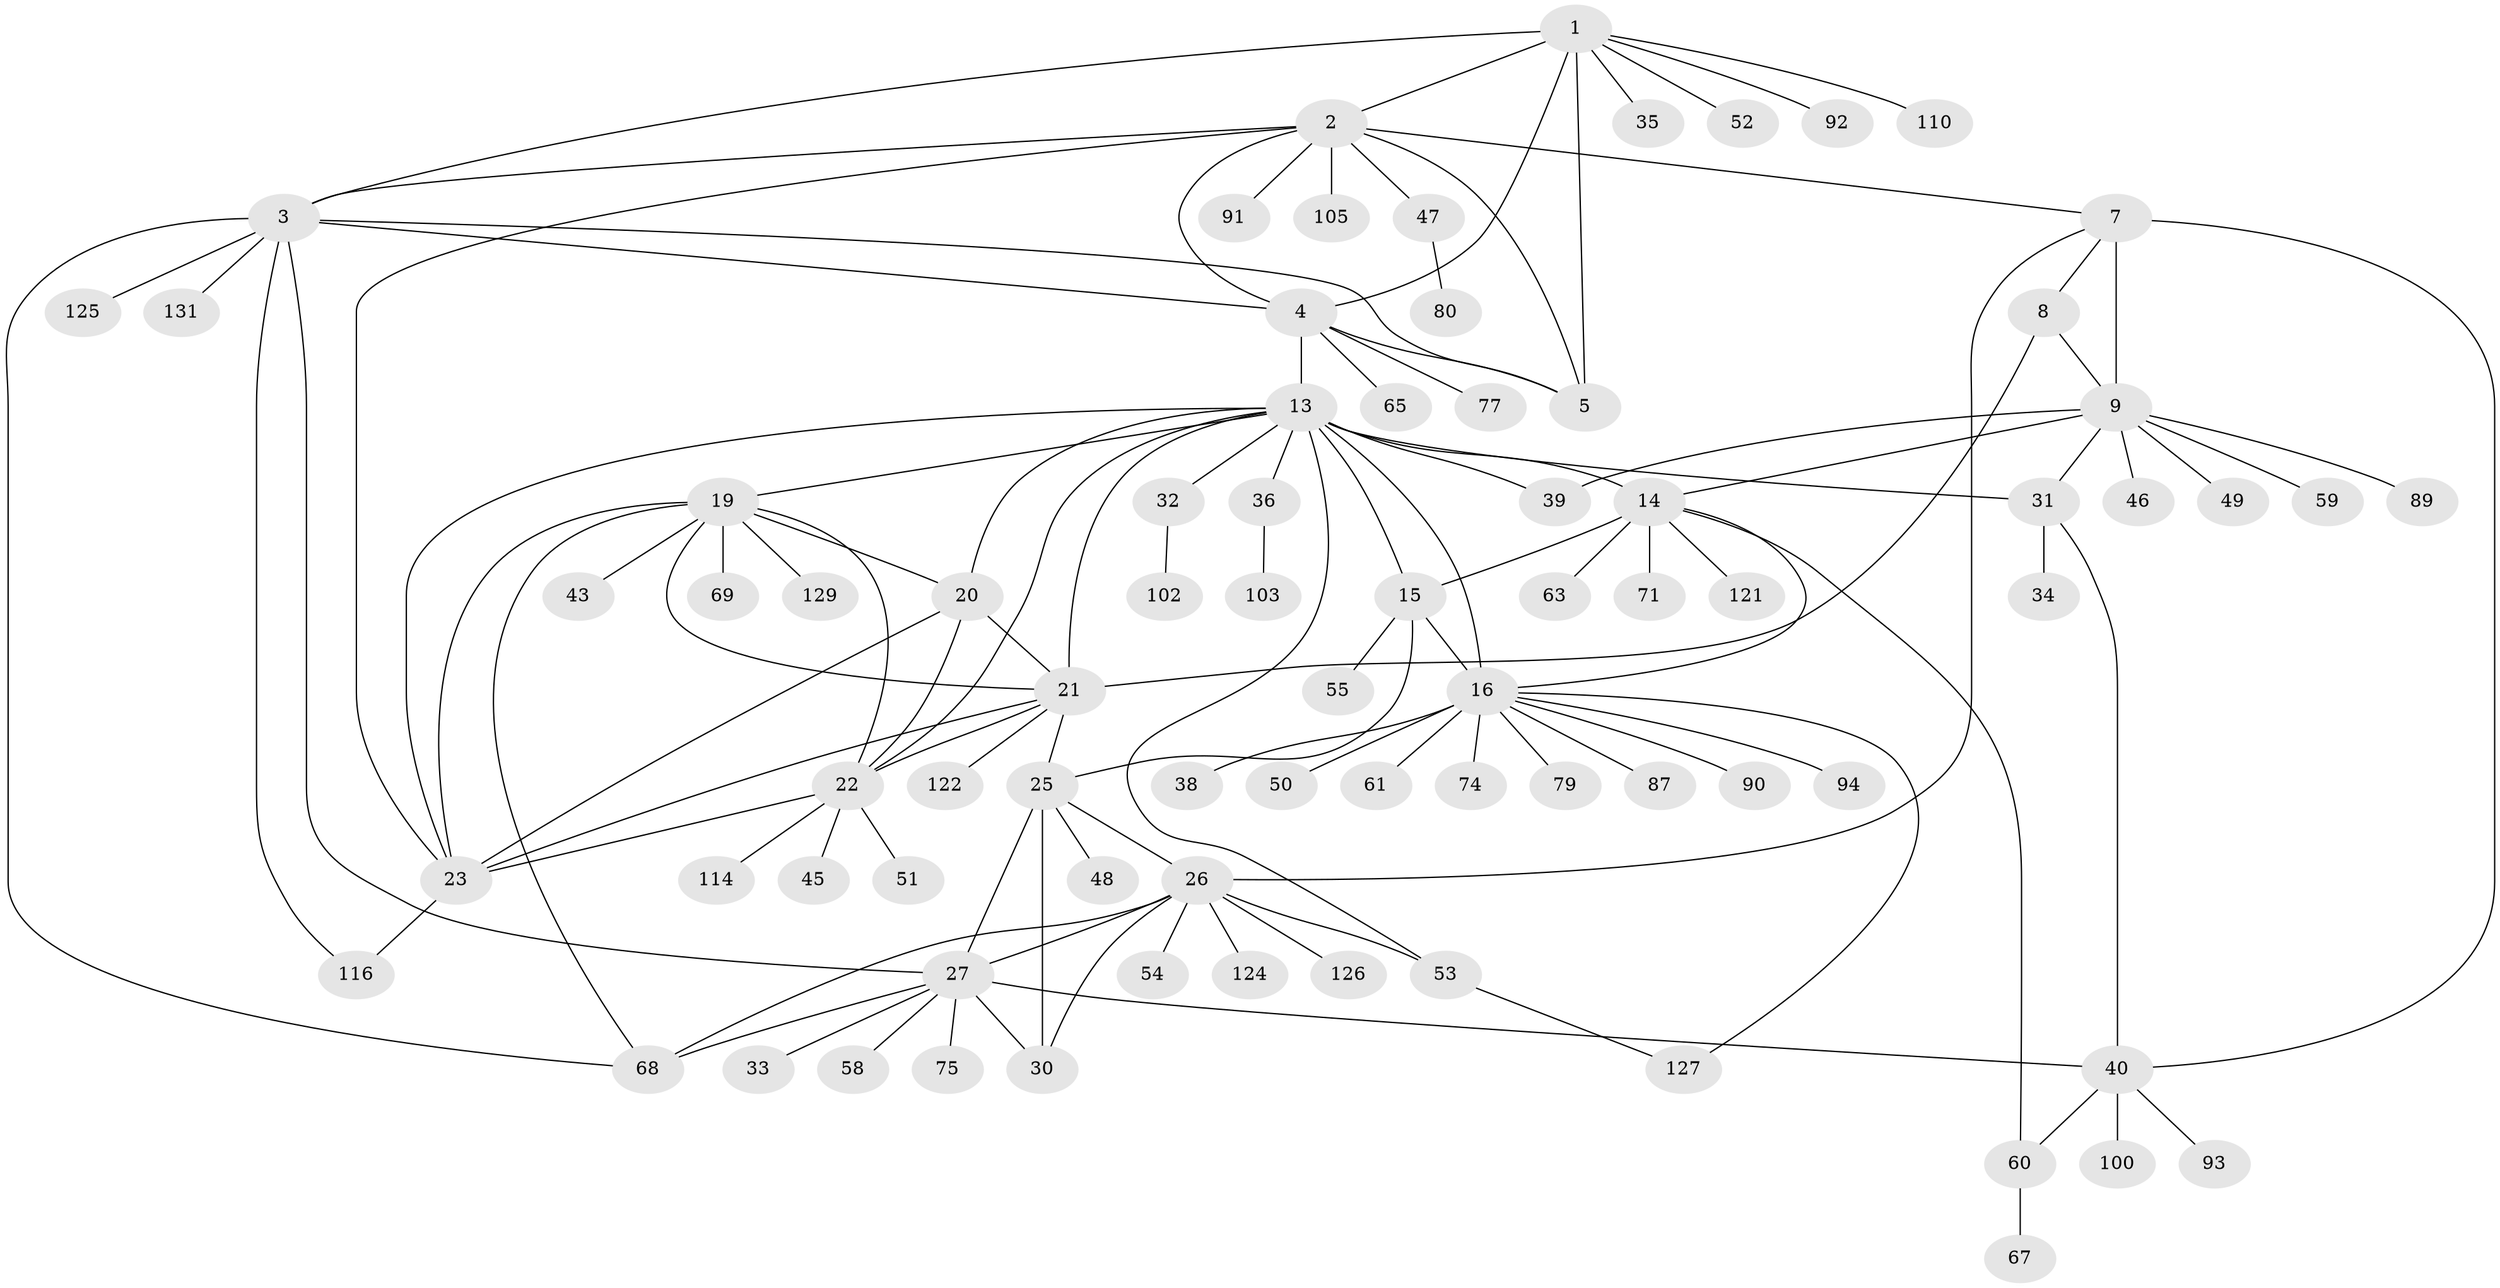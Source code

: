 // original degree distribution, {9: 0.06060606060606061, 8: 0.05303030303030303, 11: 0.015151515151515152, 7: 0.045454545454545456, 12: 0.007575757575757576, 5: 0.015151515151515152, 13: 0.007575757575757576, 10: 0.007575757575757576, 14: 0.007575757575757576, 6: 0.015151515151515152, 4: 0.022727272727272728, 2: 0.14393939393939395, 1: 0.5833333333333334, 3: 0.015151515151515152}
// Generated by graph-tools (version 1.1) at 2025/19/03/04/25 18:19:44]
// undirected, 79 vertices, 118 edges
graph export_dot {
graph [start="1"]
  node [color=gray90,style=filled];
  1;
  2 [super="+6"];
  3 [super="+44"];
  4;
  5 [super="+104+88"];
  7 [super="+62+130+108+109+10+56"];
  8 [super="+113+85"];
  9 [super="+37+12"];
  13 [super="+17+18"];
  14;
  15;
  16;
  19;
  20 [super="+86+41"];
  21;
  22;
  23;
  25 [super="+28"];
  26;
  27 [super="+83+29"];
  30 [super="+66+132+57+76"];
  31 [super="+99"];
  32;
  33;
  34;
  35;
  36;
  38;
  39;
  40;
  43;
  45;
  46;
  47;
  48;
  49;
  50;
  51 [super="+84"];
  52;
  53;
  54 [super="+128"];
  55;
  58;
  59 [super="+96"];
  60 [super="+73"];
  61 [super="+82"];
  63;
  65;
  67;
  68 [super="+78"];
  69;
  71;
  74;
  75;
  77;
  79 [super="+115"];
  80;
  87;
  89;
  90 [super="+112"];
  91;
  92;
  93;
  94;
  100;
  102;
  103;
  105;
  110;
  114 [super="+117"];
  116;
  121;
  122;
  124;
  125;
  126;
  127;
  129;
  131;
  1 -- 2 [weight=2];
  1 -- 3;
  1 -- 4;
  1 -- 5;
  1 -- 35;
  1 -- 52;
  1 -- 92;
  1 -- 110;
  2 -- 3 [weight=2];
  2 -- 4 [weight=2];
  2 -- 5 [weight=2];
  2 -- 7;
  2 -- 91;
  2 -- 105;
  2 -- 23;
  2 -- 47;
  3 -- 4;
  3 -- 5;
  3 -- 68;
  3 -- 116;
  3 -- 125;
  3 -- 131;
  3 -- 27;
  4 -- 5;
  4 -- 65;
  4 -- 77;
  4 -- 13;
  7 -- 8 [weight=3];
  7 -- 9 [weight=6];
  7 -- 40;
  7 -- 26;
  8 -- 9 [weight=2];
  8 -- 21;
  9 -- 14;
  9 -- 49;
  9 -- 89;
  9 -- 39;
  9 -- 46;
  9 -- 59;
  9 -- 31;
  13 -- 14 [weight=3];
  13 -- 15 [weight=3];
  13 -- 16 [weight=3];
  13 -- 36;
  13 -- 32;
  13 -- 39;
  13 -- 19;
  13 -- 20;
  13 -- 53;
  13 -- 21;
  13 -- 22;
  13 -- 23;
  13 -- 31;
  14 -- 15;
  14 -- 16;
  14 -- 60;
  14 -- 63;
  14 -- 71;
  14 -- 121;
  15 -- 16;
  15 -- 55;
  15 -- 25;
  16 -- 38;
  16 -- 50;
  16 -- 61;
  16 -- 74;
  16 -- 79;
  16 -- 87;
  16 -- 90;
  16 -- 94;
  16 -- 127;
  19 -- 20;
  19 -- 21;
  19 -- 22;
  19 -- 23;
  19 -- 43;
  19 -- 68;
  19 -- 69;
  19 -- 129;
  20 -- 21;
  20 -- 22;
  20 -- 23;
  21 -- 22;
  21 -- 23;
  21 -- 122;
  21 -- 25;
  22 -- 23;
  22 -- 45;
  22 -- 51;
  22 -- 114;
  23 -- 116;
  25 -- 26 [weight=2];
  25 -- 27 [weight=4];
  25 -- 30 [weight=2];
  25 -- 48;
  26 -- 27 [weight=2];
  26 -- 30;
  26 -- 53;
  26 -- 54;
  26 -- 124;
  26 -- 126;
  26 -- 68;
  27 -- 30 [weight=2];
  27 -- 40;
  27 -- 68;
  27 -- 33;
  27 -- 58;
  27 -- 75;
  31 -- 34;
  31 -- 40;
  32 -- 102;
  36 -- 103;
  40 -- 60;
  40 -- 93;
  40 -- 100;
  47 -- 80;
  53 -- 127;
  60 -- 67;
}
